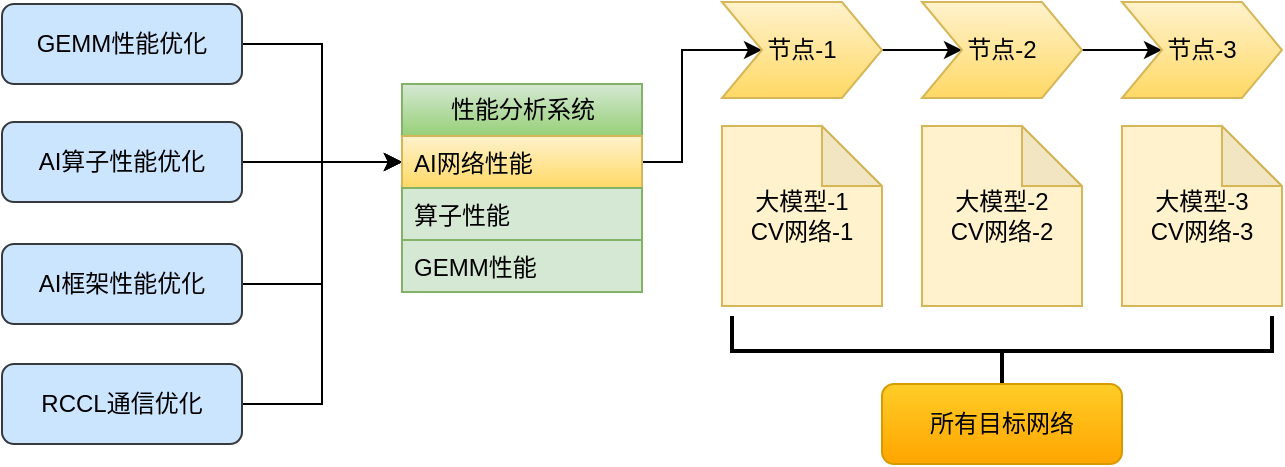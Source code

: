 <mxfile version="24.0.5" type="github">
  <diagram name="Page-1" id="XsfGfJSFHgTVy1Vid8Du">
    <mxGraphModel dx="807" dy="685" grid="1" gridSize="10" guides="1" tooltips="1" connect="1" arrows="1" fold="1" page="1" pageScale="1" pageWidth="850" pageHeight="1100" math="0" shadow="0">
      <root>
        <mxCell id="0" />
        <mxCell id="1" parent="0" />
        <mxCell id="FlrjteHUqGNIBL1YqrsK-11" value="" style="edgeStyle=orthogonalEdgeStyle;rounded=0;orthogonalLoop=1;jettySize=auto;html=1;entryX=0;entryY=0.5;entryDx=0;entryDy=0;exitX=1;exitY=0.5;exitDx=0;exitDy=0;" edge="1" parent="1" source="FlrjteHUqGNIBL1YqrsK-1" target="FlrjteHUqGNIBL1YqrsK-20">
          <mxGeometry relative="1" as="geometry">
            <mxPoint x="310" y="470" as="targetPoint" />
          </mxGeometry>
        </mxCell>
        <mxCell id="FlrjteHUqGNIBL1YqrsK-1" value="GEMM性能优化" style="rounded=1;whiteSpace=wrap;html=1;fillColor=#cce5ff;strokeColor=#36393d;" vertex="1" parent="1">
          <mxGeometry x="80" y="360" width="120" height="40" as="geometry" />
        </mxCell>
        <mxCell id="FlrjteHUqGNIBL1YqrsK-6" value="" style="edgeStyle=orthogonalEdgeStyle;rounded=0;orthogonalLoop=1;jettySize=auto;html=1;exitX=1;exitY=0.5;exitDx=0;exitDy=0;" edge="1" parent="1" source="FlrjteHUqGNIBL1YqrsK-2" target="FlrjteHUqGNIBL1YqrsK-20">
          <mxGeometry relative="1" as="geometry">
            <mxPoint x="310" y="470" as="targetPoint" />
          </mxGeometry>
        </mxCell>
        <mxCell id="FlrjteHUqGNIBL1YqrsK-2" value="AI算子性能优化" style="rounded=1;whiteSpace=wrap;html=1;fillColor=#cce5ff;strokeColor=#36393d;" vertex="1" parent="1">
          <mxGeometry x="80" y="419" width="120" height="40" as="geometry" />
        </mxCell>
        <mxCell id="FlrjteHUqGNIBL1YqrsK-7" value="" style="edgeStyle=orthogonalEdgeStyle;rounded=0;orthogonalLoop=1;jettySize=auto;html=1;entryX=0;entryY=0.5;entryDx=0;entryDy=0;exitX=1;exitY=0.5;exitDx=0;exitDy=0;" edge="1" parent="1" source="FlrjteHUqGNIBL1YqrsK-3" target="FlrjteHUqGNIBL1YqrsK-20">
          <mxGeometry relative="1" as="geometry">
            <mxPoint x="310" y="470" as="targetPoint" />
          </mxGeometry>
        </mxCell>
        <mxCell id="FlrjteHUqGNIBL1YqrsK-3" value="AI框架性能优化" style="rounded=1;whiteSpace=wrap;html=1;fillColor=#cce5ff;strokeColor=#36393d;" vertex="1" parent="1">
          <mxGeometry x="80" y="480" width="120" height="40" as="geometry" />
        </mxCell>
        <mxCell id="FlrjteHUqGNIBL1YqrsK-9" value="" style="edgeStyle=orthogonalEdgeStyle;rounded=0;orthogonalLoop=1;jettySize=auto;html=1;exitX=1;exitY=0.5;exitDx=0;exitDy=0;entryX=0;entryY=0.5;entryDx=0;entryDy=0;" edge="1" parent="1" source="FlrjteHUqGNIBL1YqrsK-4" target="FlrjteHUqGNIBL1YqrsK-20">
          <mxGeometry relative="1" as="geometry">
            <mxPoint x="310" y="470" as="targetPoint" />
          </mxGeometry>
        </mxCell>
        <mxCell id="FlrjteHUqGNIBL1YqrsK-4" value="RCCL通信优化" style="rounded=1;whiteSpace=wrap;html=1;fillColor=#cce5ff;strokeColor=#36393d;" vertex="1" parent="1">
          <mxGeometry x="80" y="540" width="120" height="40" as="geometry" />
        </mxCell>
        <mxCell id="FlrjteHUqGNIBL1YqrsK-25" value="" style="edgeStyle=orthogonalEdgeStyle;rounded=0;orthogonalLoop=1;jettySize=auto;html=1;exitX=1;exitY=0.5;exitDx=0;exitDy=0;entryX=0;entryY=0.5;entryDx=0;entryDy=0;" edge="1" parent="1" source="FlrjteHUqGNIBL1YqrsK-20" target="FlrjteHUqGNIBL1YqrsK-24">
          <mxGeometry relative="1" as="geometry">
            <mxPoint x="430" y="383" as="targetPoint" />
            <Array as="points">
              <mxPoint x="420" y="439" />
              <mxPoint x="420" y="383" />
            </Array>
          </mxGeometry>
        </mxCell>
        <mxCell id="FlrjteHUqGNIBL1YqrsK-19" value="性能分析系统" style="swimlane;fontStyle=0;childLayout=stackLayout;horizontal=1;startSize=26;fillColor=#d5e8d4;horizontalStack=0;resizeParent=1;resizeParentMax=0;resizeLast=0;collapsible=1;marginBottom=0;html=1;strokeColor=#82b366;gradientColor=#97d077;" vertex="1" parent="1">
          <mxGeometry x="280" y="400" width="120" height="104" as="geometry" />
        </mxCell>
        <mxCell id="FlrjteHUqGNIBL1YqrsK-20" value="AI网络性能" style="text;strokeColor=#d6b656;fillColor=#fff2cc;align=left;verticalAlign=top;spacingLeft=4;spacingRight=4;overflow=hidden;rotatable=0;points=[[0,0.5],[1,0.5]];portConstraint=eastwest;whiteSpace=wrap;html=1;gradientColor=#ffd966;" vertex="1" parent="FlrjteHUqGNIBL1YqrsK-19">
          <mxGeometry y="26" width="120" height="26" as="geometry" />
        </mxCell>
        <mxCell id="FlrjteHUqGNIBL1YqrsK-21" value="算子性能" style="text;strokeColor=#82b366;fillColor=#d5e8d4;align=left;verticalAlign=top;spacingLeft=4;spacingRight=4;overflow=hidden;rotatable=0;points=[[0,0.5],[1,0.5]];portConstraint=eastwest;whiteSpace=wrap;html=1;" vertex="1" parent="FlrjteHUqGNIBL1YqrsK-19">
          <mxGeometry y="52" width="120" height="26" as="geometry" />
        </mxCell>
        <mxCell id="FlrjteHUqGNIBL1YqrsK-22" value="GEMM性能" style="text;strokeColor=#82b366;fillColor=#d5e8d4;align=left;verticalAlign=top;spacingLeft=4;spacingRight=4;overflow=hidden;rotatable=0;points=[[0,0.5],[1,0.5]];portConstraint=eastwest;whiteSpace=wrap;html=1;" vertex="1" parent="FlrjteHUqGNIBL1YqrsK-19">
          <mxGeometry y="78" width="120" height="26" as="geometry" />
        </mxCell>
        <mxCell id="FlrjteHUqGNIBL1YqrsK-30" value="" style="edgeStyle=orthogonalEdgeStyle;rounded=0;orthogonalLoop=1;jettySize=auto;html=1;" edge="1" parent="1" source="FlrjteHUqGNIBL1YqrsK-24" target="FlrjteHUqGNIBL1YqrsK-29">
          <mxGeometry relative="1" as="geometry" />
        </mxCell>
        <mxCell id="FlrjteHUqGNIBL1YqrsK-24" value="节点-1" style="shape=step;perimeter=stepPerimeter;whiteSpace=wrap;html=1;fixedSize=1;fillColor=#fff2cc;strokeColor=#d6b656;fontStyle=0;startSize=26;gradientColor=#ffd966;" vertex="1" parent="1">
          <mxGeometry x="440" y="359" width="80" height="48" as="geometry" />
        </mxCell>
        <mxCell id="FlrjteHUqGNIBL1YqrsK-32" value="" style="edgeStyle=orthogonalEdgeStyle;rounded=0;orthogonalLoop=1;jettySize=auto;html=1;" edge="1" parent="1" source="FlrjteHUqGNIBL1YqrsK-29" target="FlrjteHUqGNIBL1YqrsK-31">
          <mxGeometry relative="1" as="geometry" />
        </mxCell>
        <mxCell id="FlrjteHUqGNIBL1YqrsK-29" value="节点-2" style="shape=step;perimeter=stepPerimeter;whiteSpace=wrap;html=1;fixedSize=1;fillColor=#fff2cc;strokeColor=#d6b656;fontStyle=0;startSize=26;gradientColor=#ffd966;" vertex="1" parent="1">
          <mxGeometry x="540" y="359" width="80" height="48" as="geometry" />
        </mxCell>
        <mxCell id="FlrjteHUqGNIBL1YqrsK-31" value="节点-3" style="shape=step;perimeter=stepPerimeter;whiteSpace=wrap;html=1;fixedSize=1;fillColor=#fff2cc;strokeColor=#d6b656;fontStyle=0;startSize=26;gradientColor=#ffd966;" vertex="1" parent="1">
          <mxGeometry x="640" y="359" width="80" height="48" as="geometry" />
        </mxCell>
        <mxCell id="FlrjteHUqGNIBL1YqrsK-33" value="&lt;div&gt;大模型-1&lt;/div&gt;&lt;div&gt;CV网络-1&lt;br&gt;&lt;/div&gt;" style="shape=note;whiteSpace=wrap;html=1;backgroundOutline=1;darkOpacity=0.05;fillColor=#fff2cc;strokeColor=#d6b656;" vertex="1" parent="1">
          <mxGeometry x="440" y="421" width="80" height="90" as="geometry" />
        </mxCell>
        <mxCell id="FlrjteHUqGNIBL1YqrsK-35" value="&lt;div&gt;大模型-2&lt;/div&gt;&lt;div&gt;CV网络-2&lt;br&gt;&lt;/div&gt;" style="shape=note;whiteSpace=wrap;html=1;backgroundOutline=1;darkOpacity=0.05;fillColor=#fff2cc;strokeColor=#d6b656;" vertex="1" parent="1">
          <mxGeometry x="540" y="421" width="80" height="90" as="geometry" />
        </mxCell>
        <mxCell id="FlrjteHUqGNIBL1YqrsK-36" value="&lt;div&gt;大模型-3&lt;/div&gt;&lt;div&gt;CV网络-3&lt;br&gt;&lt;/div&gt;" style="shape=note;whiteSpace=wrap;html=1;backgroundOutline=1;darkOpacity=0.05;fillColor=#fff2cc;strokeColor=#d6b656;" vertex="1" parent="1">
          <mxGeometry x="640" y="421" width="80" height="90" as="geometry" />
        </mxCell>
        <mxCell id="FlrjteHUqGNIBL1YqrsK-37" value="" style="strokeWidth=2;html=1;shape=mxgraph.flowchart.annotation_2;align=left;labelPosition=right;pointerEvents=1;rotation=-90;" vertex="1" parent="1">
          <mxGeometry x="562.5" y="398.5" width="35" height="270" as="geometry" />
        </mxCell>
        <mxCell id="FlrjteHUqGNIBL1YqrsK-39" value="所有目标网络" style="rounded=1;whiteSpace=wrap;html=1;fillColor=#ffcd28;strokeColor=#d79b00;gradientColor=#ffa500;" vertex="1" parent="1">
          <mxGeometry x="520" y="550" width="120" height="40" as="geometry" />
        </mxCell>
      </root>
    </mxGraphModel>
  </diagram>
</mxfile>
